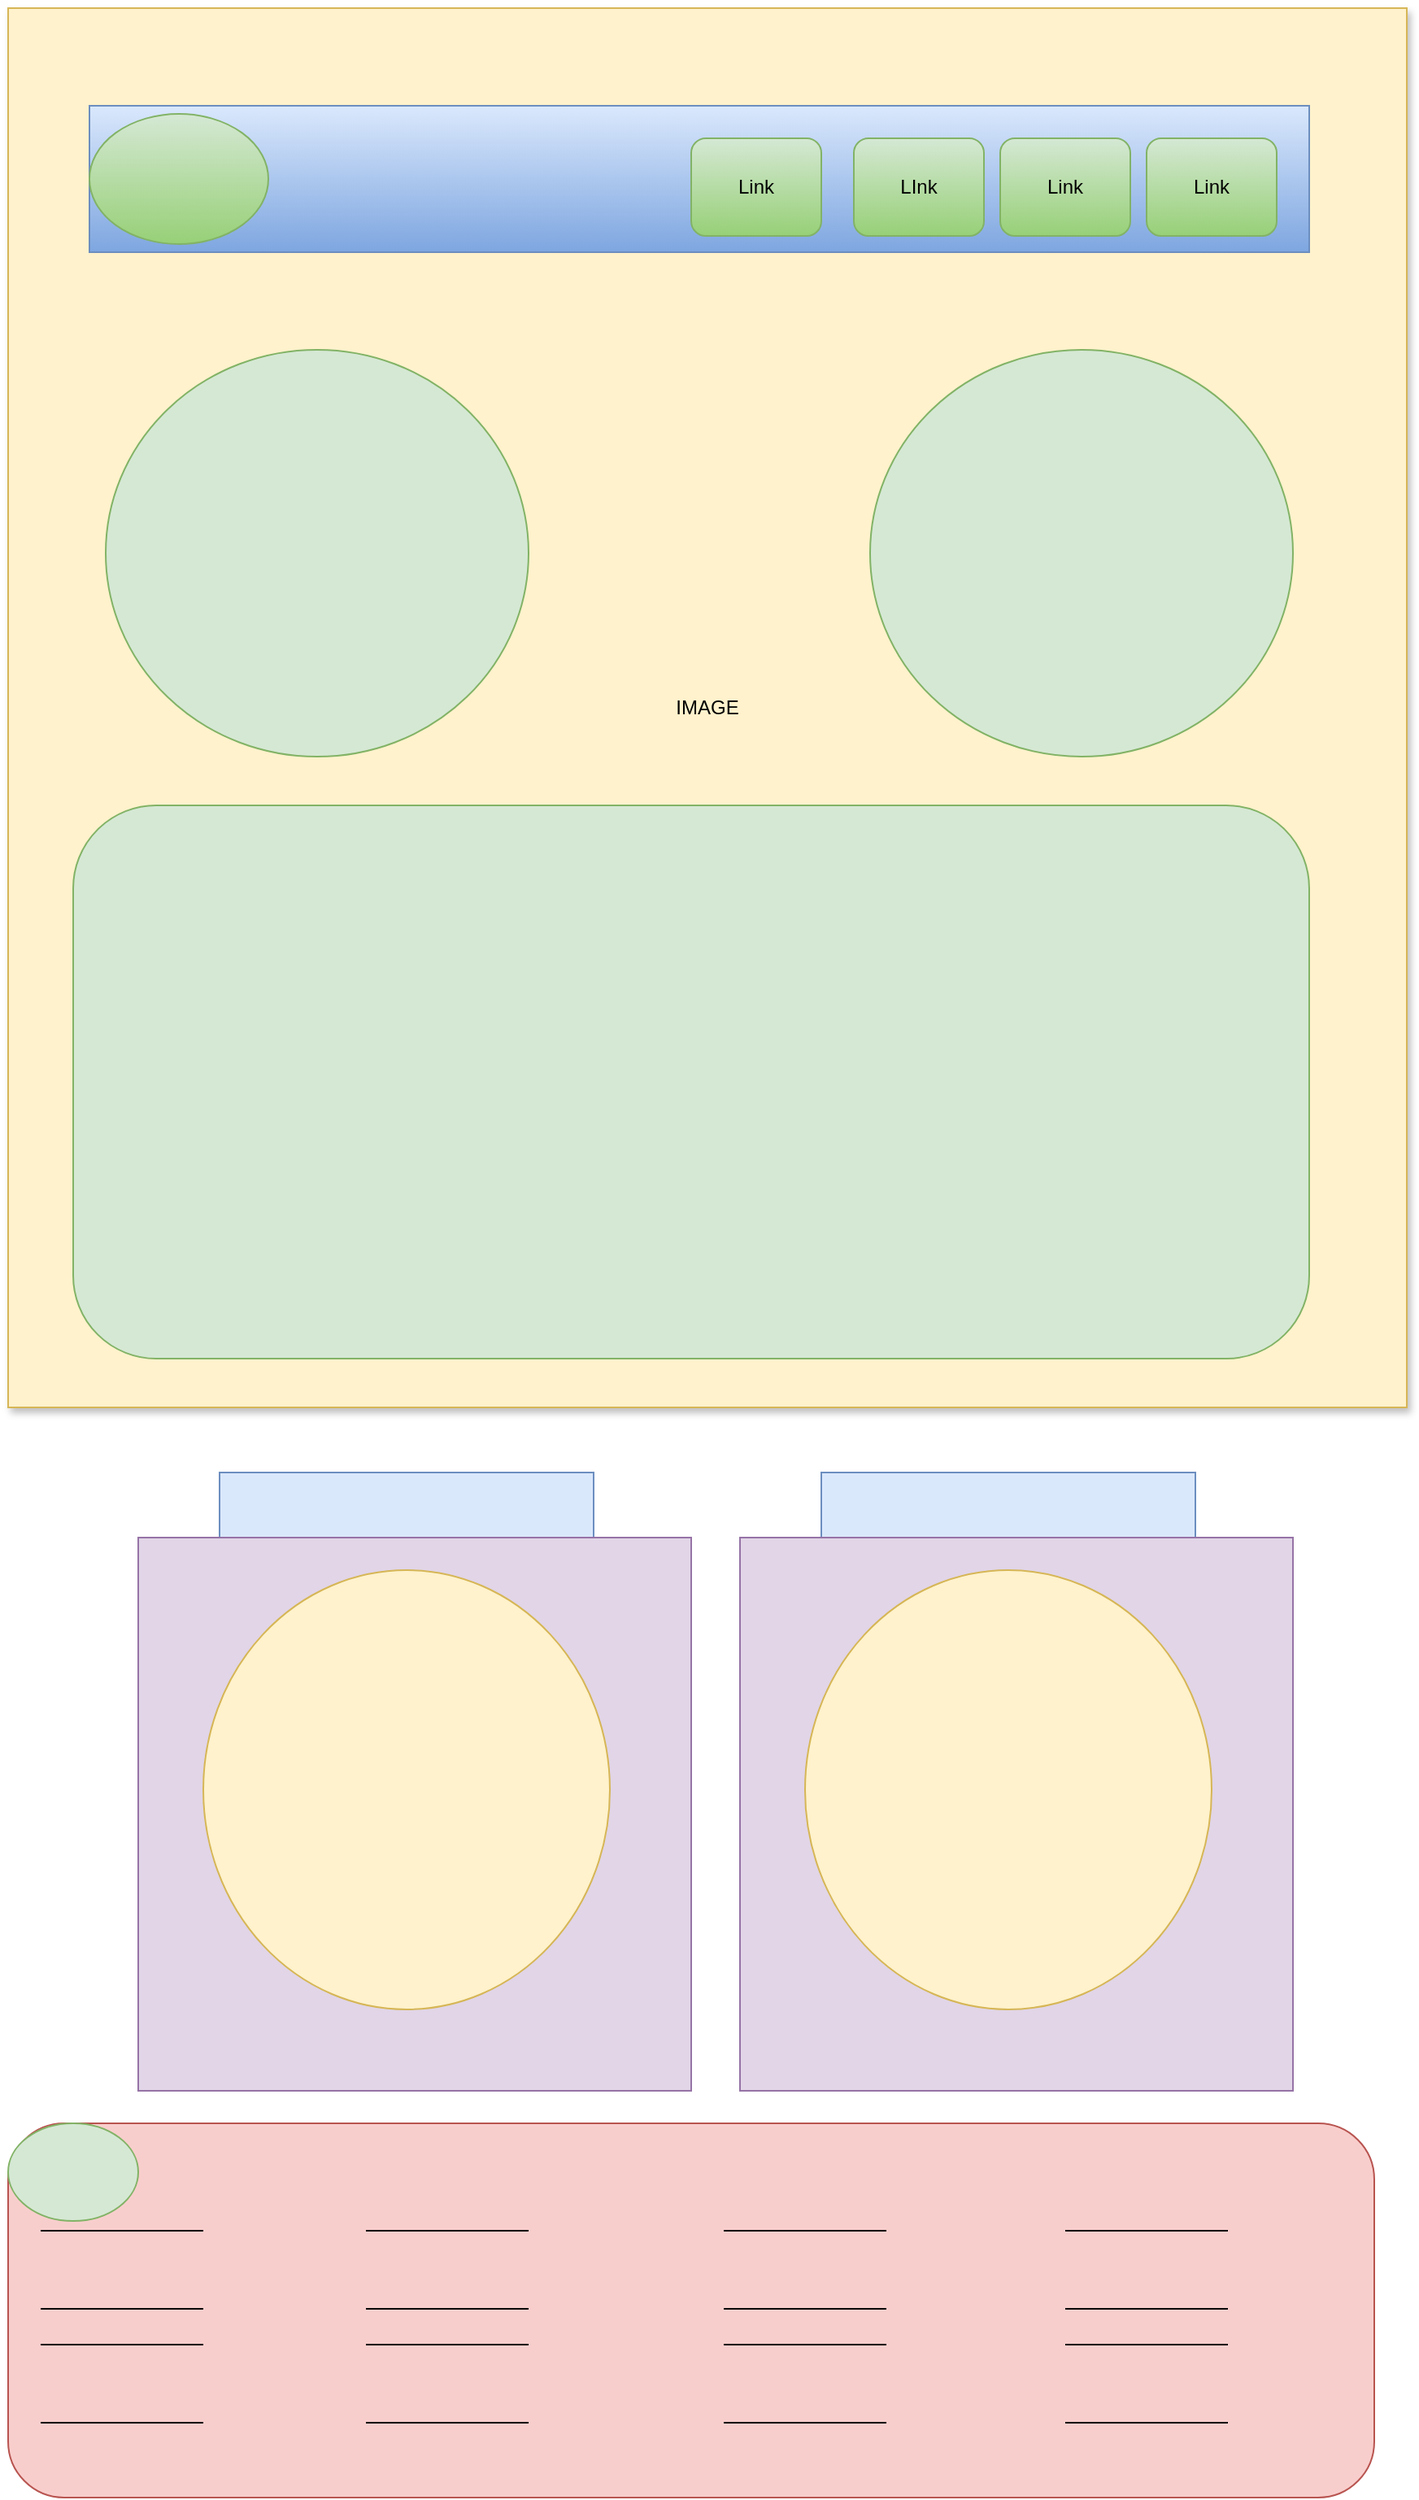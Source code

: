 <mxfile version="14.6.12" type="device"><diagram id="CCndWYewyA5oUnb-FLIt" name="Page-1"><mxGraphModel dx="868" dy="1619" grid="1" gridSize="10" guides="1" tooltips="1" connect="1" arrows="1" fold="1" page="1" pageScale="1" pageWidth="827" pageHeight="1169" math="0" shadow="0"><root><mxCell id="0"/><mxCell id="1" parent="0"/><mxCell id="gWzjd-VOsKP4Um8OvoKR-33" value="IMAGE" style="whiteSpace=wrap;html=1;aspect=fixed;shadow=1;fillColor=#fff2cc;strokeColor=#d6b656;" vertex="1" parent="1"><mxGeometry y="-50" width="860" height="860" as="geometry"/></mxCell><mxCell id="q-20Guvlbak5fBUi5dtR-1" value="" style="rounded=0;whiteSpace=wrap;html=1;gradientColor=#7ea6e0;fillColor=#dae8fc;strokeColor=#6c8ebf;" parent="1" vertex="1"><mxGeometry x="50" y="10" width="750" height="90" as="geometry"/></mxCell><mxCell id="q-20Guvlbak5fBUi5dtR-7" value="" style="ellipse;whiteSpace=wrap;html=1;gradientColor=#97d077;fillColor=#d5e8d4;strokeColor=#82b366;" parent="1" vertex="1"><mxGeometry x="50" y="15" width="110" height="80" as="geometry"/></mxCell><mxCell id="q-20Guvlbak5fBUi5dtR-10" value="Link" style="rounded=1;whiteSpace=wrap;html=1;gradientColor=#97d077;fillColor=#d5e8d4;strokeColor=#82b366;" parent="1" vertex="1"><mxGeometry x="420" y="30" width="80" height="60" as="geometry"/></mxCell><mxCell id="q-20Guvlbak5fBUi5dtR-11" value="Link" style="rounded=1;whiteSpace=wrap;html=1;gradientColor=#97d077;fillColor=#d5e8d4;strokeColor=#82b366;" parent="1" vertex="1"><mxGeometry x="700" y="30" width="80" height="60" as="geometry"/></mxCell><mxCell id="q-20Guvlbak5fBUi5dtR-12" value="Link" style="rounded=1;whiteSpace=wrap;html=1;gradientColor=#97d077;fillColor=#d5e8d4;strokeColor=#82b366;" parent="1" vertex="1"><mxGeometry x="610" y="30" width="80" height="60" as="geometry"/></mxCell><mxCell id="q-20Guvlbak5fBUi5dtR-13" value="LInk" style="rounded=1;whiteSpace=wrap;html=1;gradientColor=#97d077;fillColor=#d5e8d4;strokeColor=#82b366;" parent="1" vertex="1"><mxGeometry x="520" y="30" width="80" height="60" as="geometry"/></mxCell><mxCell id="gWzjd-VOsKP4Um8OvoKR-1" value="" style="ellipse;whiteSpace=wrap;html=1;fillColor=#d5e8d4;strokeColor=#82b366;" vertex="1" parent="1"><mxGeometry x="60" y="160" width="260" height="250" as="geometry"/></mxCell><mxCell id="gWzjd-VOsKP4Um8OvoKR-2" value="" style="ellipse;whiteSpace=wrap;html=1;fillColor=#d5e8d4;strokeColor=#82b366;" vertex="1" parent="1"><mxGeometry x="530" y="160" width="260" height="250" as="geometry"/></mxCell><mxCell id="gWzjd-VOsKP4Um8OvoKR-3" value="" style="rounded=1;whiteSpace=wrap;html=1;fillColor=#d5e8d4;strokeColor=#82b366;" vertex="1" parent="1"><mxGeometry x="40" y="440" width="760" height="340" as="geometry"/></mxCell><mxCell id="gWzjd-VOsKP4Um8OvoKR-4" value="" style="rounded=0;whiteSpace=wrap;html=1;fillColor=#dae8fc;strokeColor=#6c8ebf;" vertex="1" parent="1"><mxGeometry x="130" y="850" width="230" height="40" as="geometry"/></mxCell><mxCell id="gWzjd-VOsKP4Um8OvoKR-5" value="" style="whiteSpace=wrap;html=1;aspect=fixed;fillColor=#e1d5e7;strokeColor=#9673a6;" vertex="1" parent="1"><mxGeometry x="80" y="890" width="340" height="340" as="geometry"/></mxCell><mxCell id="gWzjd-VOsKP4Um8OvoKR-11" value="" style="ellipse;whiteSpace=wrap;html=1;fillColor=#fff2cc;strokeColor=#d6b656;" vertex="1" parent="1"><mxGeometry x="120" y="910" width="250" height="270" as="geometry"/></mxCell><mxCell id="gWzjd-VOsKP4Um8OvoKR-12" value="" style="rounded=0;whiteSpace=wrap;html=1;fillColor=#dae8fc;strokeColor=#6c8ebf;" vertex="1" parent="1"><mxGeometry x="500" y="850" width="230" height="40" as="geometry"/></mxCell><mxCell id="gWzjd-VOsKP4Um8OvoKR-13" value="" style="whiteSpace=wrap;html=1;aspect=fixed;fillColor=#e1d5e7;strokeColor=#9673a6;" vertex="1" parent="1"><mxGeometry x="450" y="890" width="340" height="340" as="geometry"/></mxCell><mxCell id="gWzjd-VOsKP4Um8OvoKR-14" value="" style="ellipse;whiteSpace=wrap;html=1;fillColor=#fff2cc;strokeColor=#d6b656;" vertex="1" parent="1"><mxGeometry x="490" y="910" width="250" height="270" as="geometry"/></mxCell><mxCell id="gWzjd-VOsKP4Um8OvoKR-15" value="" style="rounded=1;whiteSpace=wrap;html=1;fillColor=#f8cecc;strokeColor=#b85450;" vertex="1" parent="1"><mxGeometry y="1250" width="840" height="230" as="geometry"/></mxCell><mxCell id="gWzjd-VOsKP4Um8OvoKR-19" value="" style="shape=link;html=1;width=48;" edge="1" parent="1"><mxGeometry width="100" relative="1" as="geometry"><mxPoint x="20" y="1340" as="sourcePoint"/><mxPoint x="120" y="1340" as="targetPoint"/></mxGeometry></mxCell><mxCell id="gWzjd-VOsKP4Um8OvoKR-22" value="" style="shape=link;html=1;width=48;" edge="1" parent="1"><mxGeometry width="100" relative="1" as="geometry"><mxPoint x="20" y="1410" as="sourcePoint"/><mxPoint x="120" y="1410" as="targetPoint"/></mxGeometry></mxCell><mxCell id="gWzjd-VOsKP4Um8OvoKR-23" value="" style="shape=link;html=1;width=48;" edge="1" parent="1"><mxGeometry width="100" relative="1" as="geometry"><mxPoint x="220" y="1340" as="sourcePoint"/><mxPoint x="320" y="1340" as="targetPoint"/></mxGeometry></mxCell><mxCell id="gWzjd-VOsKP4Um8OvoKR-24" value="" style="shape=link;html=1;width=48;" edge="1" parent="1"><mxGeometry width="100" relative="1" as="geometry"><mxPoint x="220" y="1410" as="sourcePoint"/><mxPoint x="320" y="1410" as="targetPoint"/></mxGeometry></mxCell><mxCell id="gWzjd-VOsKP4Um8OvoKR-27" value="" style="shape=link;html=1;width=48;" edge="1" parent="1"><mxGeometry width="100" relative="1" as="geometry"><mxPoint x="440" y="1340" as="sourcePoint"/><mxPoint x="540" y="1340" as="targetPoint"/></mxGeometry></mxCell><mxCell id="gWzjd-VOsKP4Um8OvoKR-28" value="" style="shape=link;html=1;width=48;" edge="1" parent="1"><mxGeometry width="100" relative="1" as="geometry"><mxPoint x="440" y="1410" as="sourcePoint"/><mxPoint x="540" y="1410" as="targetPoint"/></mxGeometry></mxCell><mxCell id="gWzjd-VOsKP4Um8OvoKR-29" value="" style="shape=link;html=1;width=48;" edge="1" parent="1"><mxGeometry width="100" relative="1" as="geometry"><mxPoint x="650" y="1340" as="sourcePoint"/><mxPoint x="750" y="1340" as="targetPoint"/></mxGeometry></mxCell><mxCell id="gWzjd-VOsKP4Um8OvoKR-30" value="" style="shape=link;html=1;width=48;" edge="1" parent="1"><mxGeometry width="100" relative="1" as="geometry"><mxPoint x="650" y="1410" as="sourcePoint"/><mxPoint x="750" y="1410" as="targetPoint"/></mxGeometry></mxCell><mxCell id="gWzjd-VOsKP4Um8OvoKR-32" value="" style="ellipse;whiteSpace=wrap;html=1;fillColor=#d5e8d4;strokeColor=#82b366;" vertex="1" parent="1"><mxGeometry y="1250" width="80" height="60" as="geometry"/></mxCell></root></mxGraphModel></diagram></mxfile>